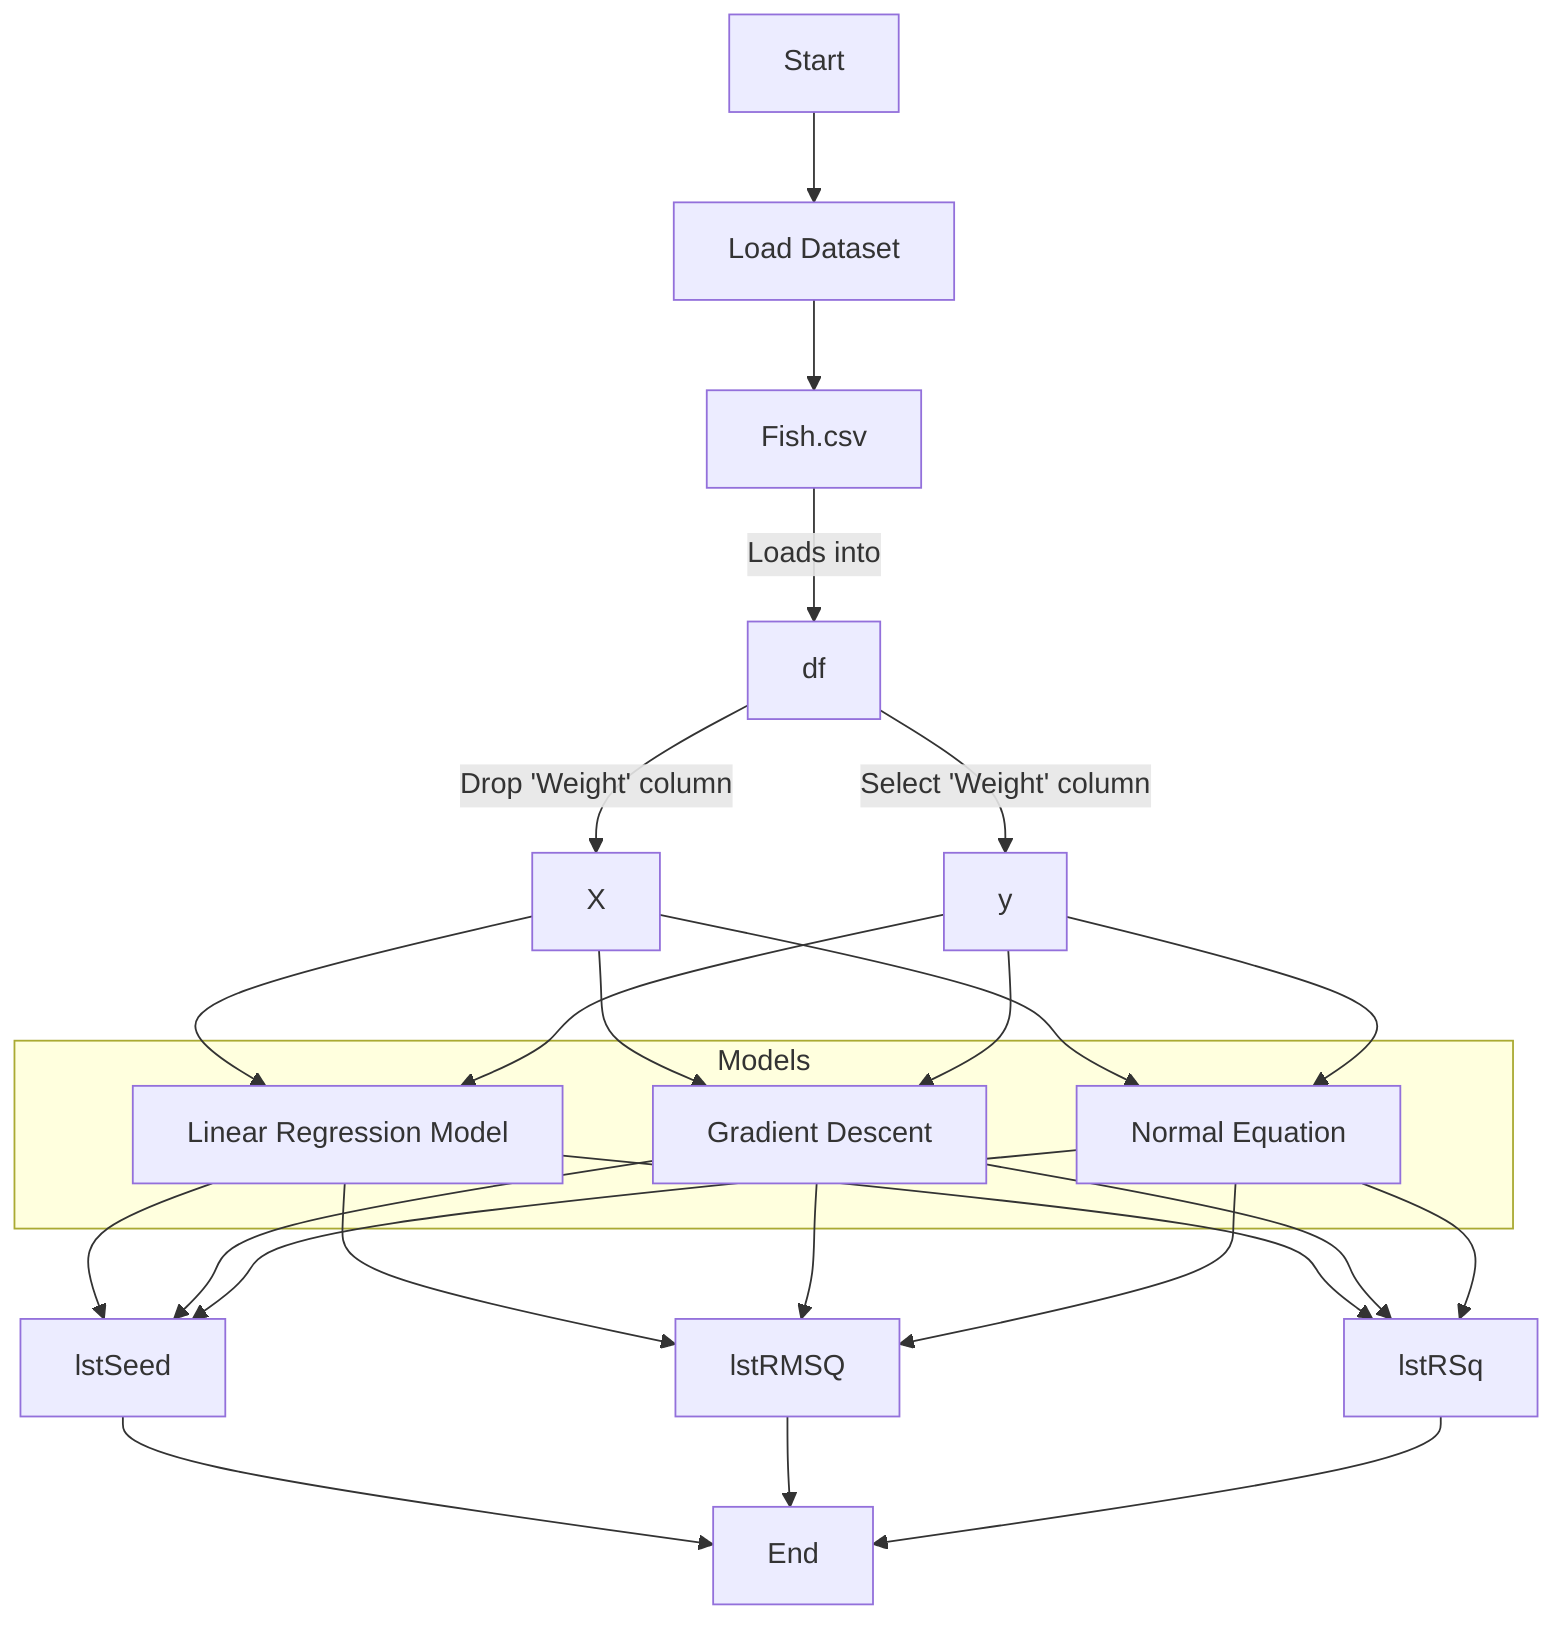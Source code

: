 flowchart TD
    A[Start] --> B[Load Dataset]
    B --> C[Fish.csv]
    %% Node for Data Loading
    C --> |Loads into| D[df]
    
    %% DataFrame Preparation
    D --> |Drop 'Weight' column| E[X]
    D --> |Select 'Weight' column| F[y]
    
    %% Model Definitions
    subgraph Models
        direction TB
        G[Linear Regression Model]
        H[Gradient Descent]
        I[Normal Equation]
    end
    
    %% Model Training Flow
    E --> G
    F --> G
    E --> H
    F --> H
    E --> I
    F --> I
    
    %% Additional Data Tracking
    J[lstSeed]
    K[lstRMSQ]
    L[lstRSq]
    
    %% Model Evaluation Process
    G --> J
    G --> K
    G --> L
    
    H --> J
    H --> K
    H --> L
    
    I --> J
    I --> K
    I --> L
    
    %% Node to represent process end
    J --> M[End]
    K --> M
    L --> M